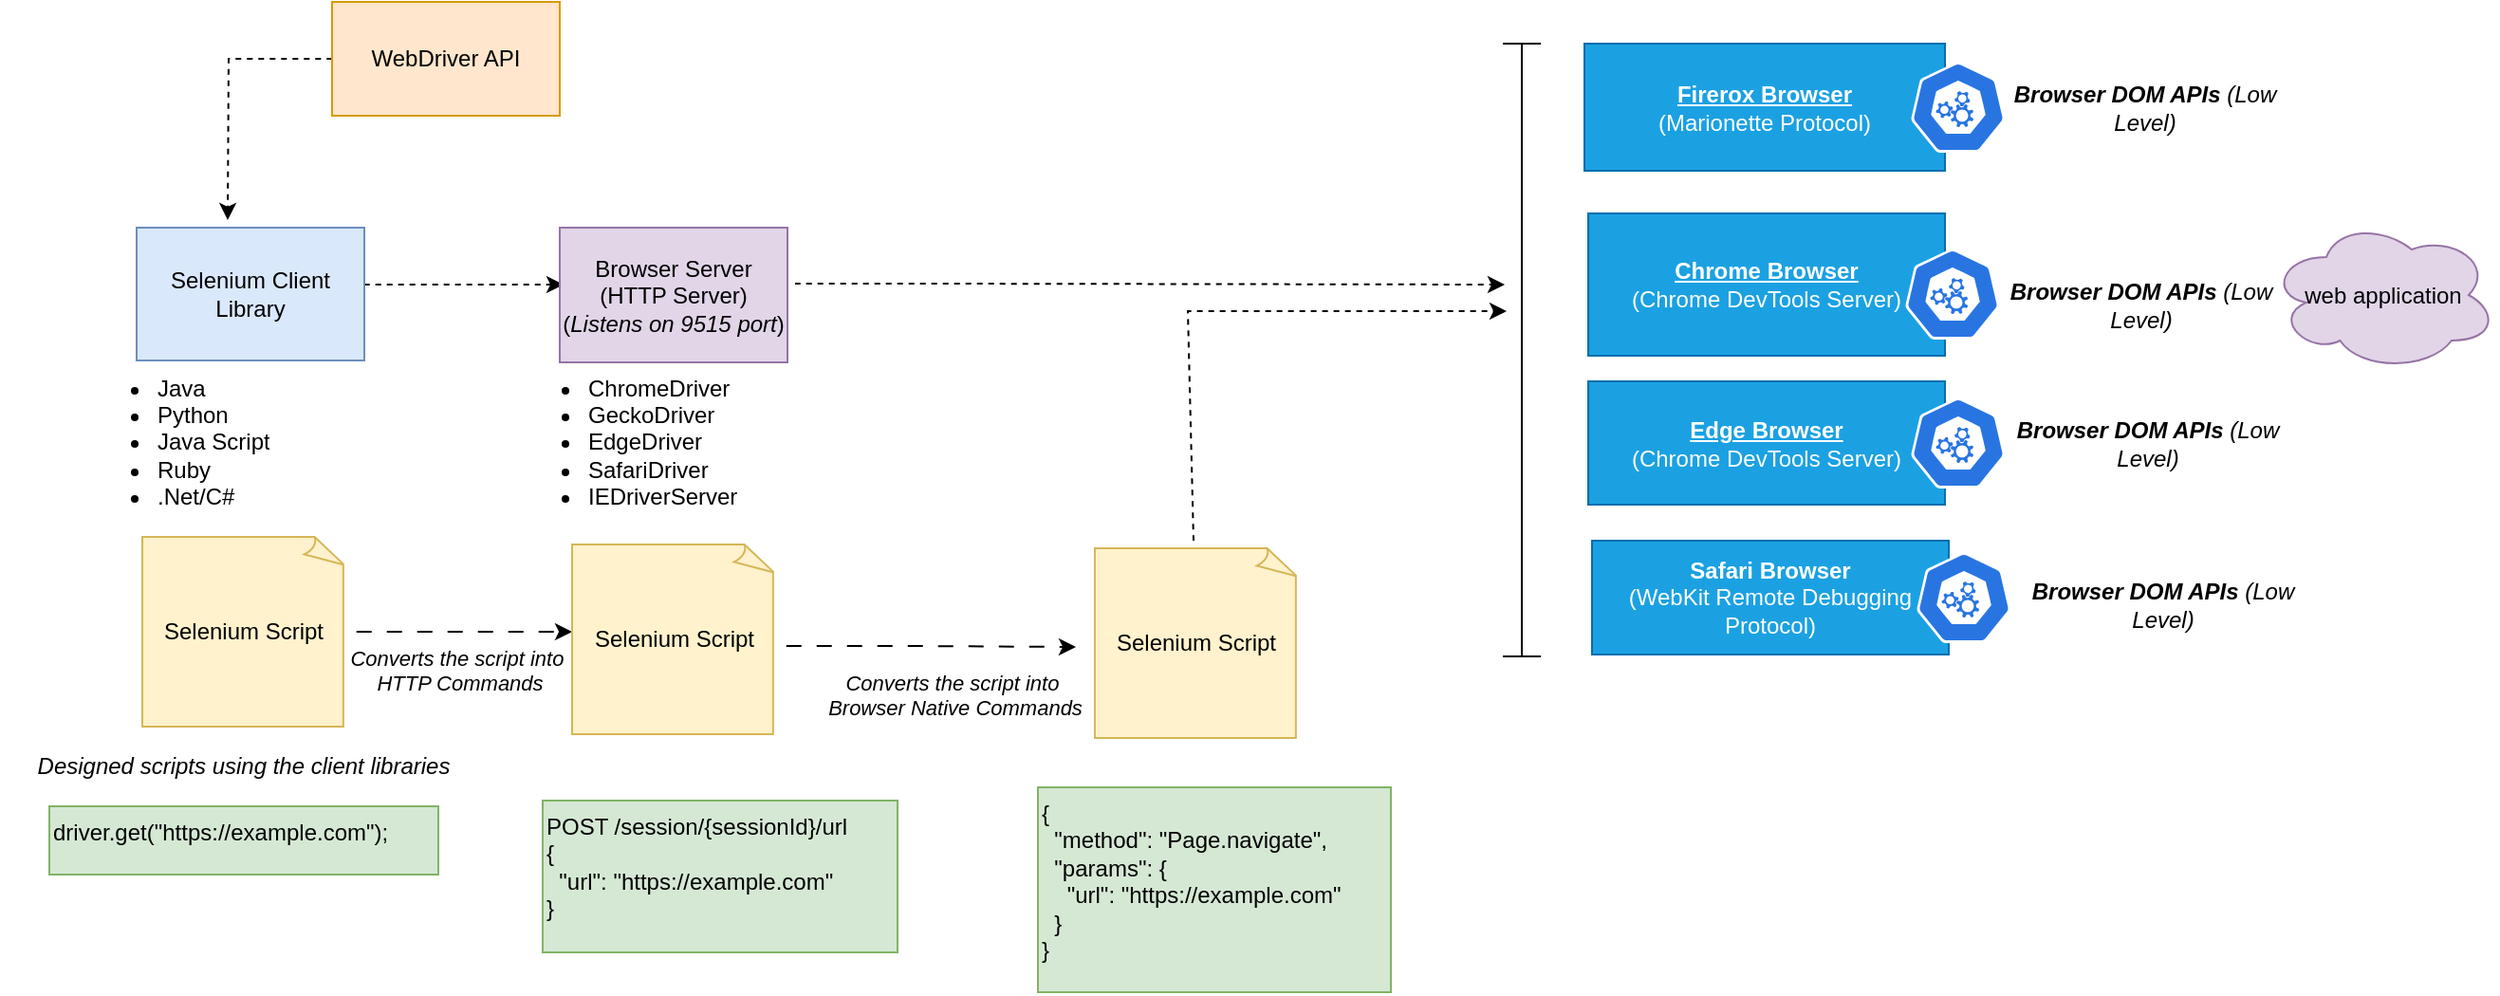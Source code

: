 <mxfile version="26.2.15" pages="4">
  <diagram id="WBweFGNQKUQeWtfyckFX" name="Architecture">
    <mxGraphModel dx="1973" dy="689" grid="0" gridSize="10" guides="1" tooltips="1" connect="1" arrows="1" fold="1" page="1" pageScale="1" pageWidth="850" pageHeight="1100" background="none" math="0" shadow="0">
      <root>
        <mxCell id="0" />
        <mxCell id="1" parent="0" />
        <mxCell id="GkXE19n-aq0wxK2fDRrD-16" value="" style="edgeStyle=orthogonalEdgeStyle;rounded=0;orthogonalLoop=1;jettySize=auto;html=1;dashed=1;flowAnimation=1;" edge="1" parent="1" source="2">
          <mxGeometry relative="1" as="geometry">
            <mxPoint x="284" y="252" as="targetPoint" />
            <Array as="points">
              <mxPoint x="264" y="252" />
            </Array>
          </mxGeometry>
        </mxCell>
        <mxCell id="2" value="Selenium Client Library" style="rounded=0;whiteSpace=wrap;html=1;fillColor=#dae8fc;strokeColor=#6c8ebf;" parent="1" vertex="1">
          <mxGeometry x="59" y="222" width="120" height="70" as="geometry" />
        </mxCell>
        <mxCell id="GkXE19n-aq0wxK2fDRrD-2" value="Browser Server&lt;div&gt;(HTTP Server)&lt;/div&gt;&lt;div&gt;(&lt;i&gt;Listens on 9515 port&lt;/i&gt;)&lt;/div&gt;" style="rounded=0;whiteSpace=wrap;html=1;fillColor=#e1d5e7;strokeColor=#9673a6;" vertex="1" parent="1">
          <mxGeometry x="282" y="222" width="120" height="71" as="geometry" />
        </mxCell>
        <mxCell id="GkXE19n-aq0wxK2fDRrD-10" style="edgeStyle=orthogonalEdgeStyle;rounded=0;orthogonalLoop=1;jettySize=auto;html=1;dashed=1;flowAnimation=1;" edge="1" parent="1" source="GkXE19n-aq0wxK2fDRrD-3">
          <mxGeometry relative="1" as="geometry">
            <mxPoint x="107" y="218" as="targetPoint" />
          </mxGeometry>
        </mxCell>
        <mxCell id="GkXE19n-aq0wxK2fDRrD-3" value="WebDriver API" style="rounded=0;whiteSpace=wrap;html=1;fillColor=#ffe6cc;strokeColor=#d79b00;" vertex="1" parent="1">
          <mxGeometry x="162" y="103" width="120" height="60" as="geometry" />
        </mxCell>
        <mxCell id="GkXE19n-aq0wxK2fDRrD-4" value="&lt;ul&gt;&lt;li&gt;Java&lt;/li&gt;&lt;li&gt;Python&lt;/li&gt;&lt;li&gt;Java Script&lt;/li&gt;&lt;li&gt;Ruby&lt;/li&gt;&lt;li&gt;.Net/C#&lt;/li&gt;&lt;/ul&gt;" style="text;strokeColor=none;fillColor=none;html=1;whiteSpace=wrap;verticalAlign=middle;overflow=hidden;" vertex="1" parent="1">
          <mxGeometry x="28" y="271" width="174" height="127" as="geometry" />
        </mxCell>
        <mxCell id="GkXE19n-aq0wxK2fDRrD-13" value="&lt;ul&gt;&lt;li&gt;&lt;span style=&quot;background-color: transparent; color: light-dark(rgb(0, 0, 0), rgb(255, 255, 255));&quot;&gt;ChromeDriver&amp;nbsp;&lt;/span&gt;&lt;/li&gt;&lt;li&gt;GeckoDriver&lt;/li&gt;&lt;li&gt;&lt;span style=&quot;background-color: transparent; color: light-dark(rgb(0, 0, 0), rgb(255, 255, 255));&quot;&gt;EdgeDriver&lt;/span&gt;&lt;/li&gt;&lt;li&gt;&lt;span style=&quot;background-color: transparent; color: light-dark(rgb(0, 0, 0), rgb(255, 255, 255));&quot;&gt;SafariDriver&lt;/span&gt;&lt;/li&gt;&lt;li&gt;&lt;span style=&quot;background-color: transparent; color: light-dark(rgb(0, 0, 0), rgb(255, 255, 255));&quot;&gt;IEDriverServer&lt;/span&gt;&lt;/li&gt;&lt;/ul&gt;" style="text;strokeColor=none;fillColor=none;html=1;whiteSpace=wrap;verticalAlign=middle;overflow=hidden;" vertex="1" parent="1">
          <mxGeometry x="255" y="271" width="174" height="127" as="geometry" />
        </mxCell>
        <mxCell id="GkXE19n-aq0wxK2fDRrD-22" value="" style="edgeStyle=orthogonalEdgeStyle;rounded=0;orthogonalLoop=1;jettySize=auto;html=1;flowAnimation=1;" edge="1" parent="1" source="GkXE19n-aq0wxK2fDRrD-19" target="GkXE19n-aq0wxK2fDRrD-21">
          <mxGeometry relative="1" as="geometry">
            <Array as="points">
              <mxPoint x="241" y="435" />
              <mxPoint x="241" y="435" />
            </Array>
          </mxGeometry>
        </mxCell>
        <mxCell id="GkXE19n-aq0wxK2fDRrD-24" value="Converts the script into&amp;nbsp;&lt;div&gt;HTTP Commands&lt;/div&gt;&lt;div&gt;&lt;br&gt;&lt;/div&gt;" style="edgeLabel;html=1;align=center;verticalAlign=middle;resizable=0;points=[];fontStyle=2" vertex="1" connectable="0" parent="GkXE19n-aq0wxK2fDRrD-22">
          <mxGeometry x="0.054" relative="1" as="geometry">
            <mxPoint x="-3" y="27" as="offset" />
          </mxGeometry>
        </mxCell>
        <mxCell id="GkXE19n-aq0wxK2fDRrD-19" value="Selenium Script" style="whiteSpace=wrap;html=1;shape=mxgraph.basic.document;fillColor=#fff2cc;strokeColor=#d6b656;" vertex="1" parent="1">
          <mxGeometry x="62" y="385" width="107" height="100" as="geometry" />
        </mxCell>
        <mxCell id="GkXE19n-aq0wxK2fDRrD-20" value="Designed scripts using the client libraries" style="text;html=1;align=center;verticalAlign=middle;whiteSpace=wrap;rounded=0;fontStyle=2" vertex="1" parent="1">
          <mxGeometry x="-12.5" y="491" width="255" height="30" as="geometry" />
        </mxCell>
        <mxCell id="GkXE19n-aq0wxK2fDRrD-21" value="Selenium Script" style="whiteSpace=wrap;html=1;shape=mxgraph.basic.document;fillColor=#fff2cc;strokeColor=#d6b656;" vertex="1" parent="1">
          <mxGeometry x="288.5" y="389" width="107" height="100" as="geometry" />
        </mxCell>
        <UserObject label="driver.get(&quot;https://example.com&quot;);" link="driver.get(&quot;https://example.com&quot;);" id="GkXE19n-aq0wxK2fDRrD-25">
          <mxCell style="text;whiteSpace=wrap;fillColor=#d5e8d4;strokeColor=#82b366;" vertex="1" parent="1">
            <mxGeometry x="13" y="526.997" width="205" height="36" as="geometry" />
          </mxCell>
        </UserObject>
        <UserObject label="POST /session/{sessionId}/url&#xa;{&#xa;  &quot;url&quot;: &quot;https://example.com&quot;&#xa;}" link="POST /session/{sessionId}/url&#xa;{&#xa;  &quot;url&quot;: &quot;https://example.com&quot;&#xa;}" id="GkXE19n-aq0wxK2fDRrD-26">
          <mxCell style="text;whiteSpace=wrap;fillColor=#d5e8d4;strokeColor=#82b366;" vertex="1" parent="1">
            <mxGeometry x="273" y="523.997" width="187" height="80" as="geometry" />
          </mxCell>
        </UserObject>
        <mxCell id="GkXE19n-aq0wxK2fDRrD-27" value="&lt;b&gt;&lt;u&gt;Firerox Browser&lt;/u&gt;&lt;/b&gt;&lt;div&gt;(Marionette Protocol)&lt;/div&gt;" style="rounded=0;whiteSpace=wrap;html=1;fillColor=#1ba1e2;strokeColor=#006EAF;fontColor=#ffffff;" vertex="1" parent="1">
          <mxGeometry x="822" y="125" width="190" height="67" as="geometry" />
        </mxCell>
        <mxCell id="GkXE19n-aq0wxK2fDRrD-28" value="&lt;b&gt;&lt;u&gt;Chrome Browser&lt;/u&gt;&lt;/b&gt;&lt;div&gt;(Chrome DevTools Server)&lt;/div&gt;" style="rounded=0;whiteSpace=wrap;html=1;fillColor=#1ba1e2;strokeColor=#006EAF;fontColor=#ffffff;" vertex="1" parent="1">
          <mxGeometry x="824" y="214.5" width="188" height="75" as="geometry" />
        </mxCell>
        <mxCell id="GkXE19n-aq0wxK2fDRrD-29" value="&lt;b&gt;&lt;u&gt;Edge Browser&lt;/u&gt;&lt;/b&gt;&lt;div&gt;&lt;span style=&quot;background-color: transparent; color: light-dark(rgb(255, 255, 255), rgb(18, 18, 18));&quot;&gt;(Chrome DevTools Server)&lt;/span&gt;&lt;/div&gt;" style="rounded=0;whiteSpace=wrap;html=1;fillColor=#1ba1e2;strokeColor=#006EAF;fontColor=#ffffff;" vertex="1" parent="1">
          <mxGeometry x="824" y="303" width="188" height="65" as="geometry" />
        </mxCell>
        <mxCell id="GkXE19n-aq0wxK2fDRrD-30" value="&lt;b&gt;Safari Browser&lt;/b&gt;&lt;div&gt;(WebKit Remote Debugging Protocol)&lt;b&gt;&lt;/b&gt;&lt;/div&gt;" style="rounded=0;whiteSpace=wrap;html=1;fillColor=#1ba1e2;strokeColor=#006EAF;fontColor=#ffffff;" vertex="1" parent="1">
          <mxGeometry x="826" y="387" width="188" height="60" as="geometry" />
        </mxCell>
        <mxCell id="GkXE19n-aq0wxK2fDRrD-32" value="Selenium Script" style="whiteSpace=wrap;html=1;shape=mxgraph.basic.document;fillColor=#fff2cc;strokeColor=#d6b656;" vertex="1" parent="1">
          <mxGeometry x="564" y="391" width="107" height="100" as="geometry" />
        </mxCell>
        <mxCell id="GkXE19n-aq0wxK2fDRrD-35" value="" style="edgeStyle=orthogonalEdgeStyle;rounded=0;orthogonalLoop=1;jettySize=auto;html=1;flowAnimation=1;" edge="1" parent="1">
          <mxGeometry relative="1" as="geometry">
            <mxPoint x="395.5" y="442.5" as="sourcePoint" />
            <mxPoint x="554" y="443" as="targetPoint" />
            <Array as="points">
              <mxPoint x="467.5" y="442.5" />
              <mxPoint x="467.5" y="442.5" />
            </Array>
          </mxGeometry>
        </mxCell>
        <mxCell id="GkXE19n-aq0wxK2fDRrD-36" value="Converts the script into&amp;nbsp;&lt;div&gt;Browser Native Commands&lt;/div&gt;&lt;div&gt;&lt;br&gt;&lt;/div&gt;" style="edgeLabel;html=1;align=center;verticalAlign=middle;resizable=0;points=[];fontStyle=2" vertex="1" connectable="0" parent="GkXE19n-aq0wxK2fDRrD-35">
          <mxGeometry x="0.054" relative="1" as="geometry">
            <mxPoint x="11" y="32" as="offset" />
          </mxGeometry>
        </mxCell>
        <UserObject label="{&#xa;  &quot;method&quot;: &quot;Page.navigate&quot;,&#xa;  &quot;params&quot;: {&#xa;    &quot;url&quot;: &quot;https://example.com&quot;&#xa;  }&#xa;}" link="{&#xa;  &quot;method&quot;: &quot;Page.navigate&quot;,&#xa;  &quot;params&quot;: {&#xa;    &quot;url&quot;: &quot;https://example.com&quot;&#xa;  }&#xa;}" id="GkXE19n-aq0wxK2fDRrD-38">
          <mxCell style="text;whiteSpace=wrap;fillColor=#d5e8d4;strokeColor=#82b366;" vertex="1" parent="1">
            <mxGeometry x="533.997" y="517.003" width="186" height="108" as="geometry" />
          </mxCell>
        </UserObject>
        <mxCell id="GkXE19n-aq0wxK2fDRrD-40" value="" style="endArrow=classic;html=1;rounded=0;dashed=1;flowAnimation=1;" edge="1" parent="1">
          <mxGeometry width="50" height="50" relative="1" as="geometry">
            <mxPoint x="406" y="251.5" as="sourcePoint" />
            <mxPoint x="780" y="252" as="targetPoint" />
            <Array as="points">
              <mxPoint x="476" y="251.5" />
            </Array>
          </mxGeometry>
        </mxCell>
        <mxCell id="GkXE19n-aq0wxK2fDRrD-41" value="" style="endArrow=classic;html=1;rounded=0;dashed=1;flowAnimation=1;" edge="1" parent="1">
          <mxGeometry width="50" height="50" relative="1" as="geometry">
            <mxPoint x="616" y="387" as="sourcePoint" />
            <mxPoint x="781" y="266" as="targetPoint" />
            <Array as="points">
              <mxPoint x="613" y="266" />
            </Array>
          </mxGeometry>
        </mxCell>
        <mxCell id="zaAtNCAkJqnbsfX8qOx8-2" value="web application" style="ellipse;shape=cloud;whiteSpace=wrap;html=1;fillColor=#e1d5e7;strokeColor=#9673a6;" vertex="1" parent="1">
          <mxGeometry x="1183" y="217.5" width="120" height="80" as="geometry" />
        </mxCell>
        <mxCell id="zaAtNCAkJqnbsfX8qOx8-4" value="" style="shape=crossbar;whiteSpace=wrap;html=1;rounded=1;direction=south;" vertex="1" parent="1">
          <mxGeometry x="779" y="125" width="20" height="323" as="geometry" />
        </mxCell>
        <mxCell id="zaAtNCAkJqnbsfX8qOx8-6" value="" style="aspect=fixed;sketch=0;html=1;dashed=0;whitespace=wrap;verticalLabelPosition=bottom;verticalAlign=top;fillColor=#2875E2;strokeColor=#ffffff;points=[[0.005,0.63,0],[0.1,0.2,0],[0.9,0.2,0],[0.5,0,0],[0.995,0.63,0],[0.72,0.99,0],[0.5,1,0],[0.28,0.99,0]];shape=mxgraph.kubernetes.icon2;prIcon=api" vertex="1" parent="1">
          <mxGeometry x="991" y="233" width="50" height="48" as="geometry" />
        </mxCell>
        <mxCell id="zaAtNCAkJqnbsfX8qOx8-7" value="" style="aspect=fixed;sketch=0;html=1;dashed=0;whitespace=wrap;verticalLabelPosition=bottom;verticalAlign=top;fillColor=#2875E2;strokeColor=#ffffff;points=[[0.005,0.63,0],[0.1,0.2,0],[0.9,0.2,0],[0.5,0,0],[0.995,0.63,0],[0.72,0.99,0],[0.5,1,0],[0.28,0.99,0]];shape=mxgraph.kubernetes.icon2;prIcon=api" vertex="1" parent="1">
          <mxGeometry x="994" y="134.5" width="50" height="48" as="geometry" />
        </mxCell>
        <mxCell id="zaAtNCAkJqnbsfX8qOx8-8" value="" style="aspect=fixed;sketch=0;html=1;dashed=0;whitespace=wrap;verticalLabelPosition=bottom;verticalAlign=top;fillColor=#2875E2;strokeColor=#ffffff;points=[[0.005,0.63,0],[0.1,0.2,0],[0.9,0.2,0],[0.5,0,0],[0.995,0.63,0],[0.72,0.99,0],[0.5,1,0],[0.28,0.99,0]];shape=mxgraph.kubernetes.icon2;prIcon=api" vertex="1" parent="1">
          <mxGeometry x="994" y="311.5" width="50" height="48" as="geometry" />
        </mxCell>
        <mxCell id="zaAtNCAkJqnbsfX8qOx8-9" value="" style="aspect=fixed;sketch=0;html=1;dashed=0;whitespace=wrap;verticalLabelPosition=bottom;verticalAlign=top;fillColor=#2875E2;strokeColor=#ffffff;points=[[0.005,0.63,0],[0.1,0.2,0],[0.9,0.2,0],[0.5,0,0],[0.995,0.63,0],[0.72,0.99,0],[0.5,1,0],[0.28,0.99,0]];shape=mxgraph.kubernetes.icon2;prIcon=api" vertex="1" parent="1">
          <mxGeometry x="997" y="393" width="50" height="48" as="geometry" />
        </mxCell>
        <mxCell id="zaAtNCAkJqnbsfX8qOx8-10" value="Browser DOM APIs &lt;span style=&quot;font-weight: normal;&quot;&gt;(Low Level)&lt;/span&gt;" style="text;html=1;align=center;verticalAlign=middle;whiteSpace=wrap;rounded=0;fontStyle=3" vertex="1" parent="1">
          <mxGeometry x="1047" y="143.5" width="141" height="30" as="geometry" />
        </mxCell>
        <mxCell id="zaAtNCAkJqnbsfX8qOx8-11" value="Browser DOM APIs&amp;nbsp;&lt;span style=&quot;font-weight: normal;&quot;&gt;(Low Level)&lt;/span&gt;" style="text;html=1;align=center;verticalAlign=middle;whiteSpace=wrap;rounded=0;fontStyle=3" vertex="1" parent="1">
          <mxGeometry x="1040" y="248" width="151" height="30" as="geometry" />
        </mxCell>
        <mxCell id="zaAtNCAkJqnbsfX8qOx8-12" value="Browser DOM APIs&amp;nbsp;&lt;span style=&quot;font-weight: normal;&quot;&gt;(Low Level)&lt;/span&gt;" style="text;html=1;align=center;verticalAlign=middle;whiteSpace=wrap;rounded=0;fontStyle=3" vertex="1" parent="1">
          <mxGeometry x="1047" y="320.5" width="144" height="30" as="geometry" />
        </mxCell>
        <mxCell id="zaAtNCAkJqnbsfX8qOx8-13" value="Browser DOM APIs&amp;nbsp;&lt;span style=&quot;font-weight: normal;&quot;&gt;(Low Level)&lt;/span&gt;" style="text;html=1;align=center;verticalAlign=middle;whiteSpace=wrap;rounded=0;fontStyle=3" vertex="1" parent="1">
          <mxGeometry x="1054" y="406" width="146" height="30" as="geometry" />
        </mxCell>
      </root>
    </mxGraphModel>
  </diagram>
  <diagram id="OYA-SJrq5ZP1GQd8NT-6" name="Session Handling">
    <mxGraphModel dx="786" dy="482" grid="0" gridSize="10" guides="1" tooltips="1" connect="1" arrows="1" fold="1" page="1" pageScale="1" pageWidth="850" pageHeight="1100" math="0" shadow="0">
      <root>
        <mxCell id="0" />
        <mxCell id="1" parent="0" />
        <mxCell id="TngaxpVupLJ24Yud-ZNx-1" value="" style="edgeStyle=orthogonalEdgeStyle;rounded=0;orthogonalLoop=1;jettySize=auto;html=1;dashed=1;flowAnimation=1;" edge="1" parent="1" source="TngaxpVupLJ24Yud-ZNx-2">
          <mxGeometry relative="1" as="geometry">
            <mxPoint x="284" y="252" as="targetPoint" />
            <Array as="points">
              <mxPoint x="264" y="252" />
            </Array>
          </mxGeometry>
        </mxCell>
        <mxCell id="TngaxpVupLJ24Yud-ZNx-35" value="Run the Script" style="edgeLabel;html=1;align=center;verticalAlign=middle;resizable=0;points=[];" vertex="1" connectable="0" parent="TngaxpVupLJ24Yud-ZNx-1">
          <mxGeometry x="-0.105" relative="1" as="geometry">
            <mxPoint x="1" y="-22" as="offset" />
          </mxGeometry>
        </mxCell>
        <mxCell id="TngaxpVupLJ24Yud-ZNx-2" value="Selenium Client Library" style="rounded=0;whiteSpace=wrap;html=1;fillColor=#dae8fc;strokeColor=#6c8ebf;" vertex="1" parent="1">
          <mxGeometry x="59" y="222" width="120" height="70" as="geometry" />
        </mxCell>
        <mxCell id="TngaxpVupLJ24Yud-ZNx-3" value="Browser Server&lt;div&gt;(HTTP Server)&lt;/div&gt;&lt;div&gt;&lt;br&gt;&lt;/div&gt;" style="rounded=0;whiteSpace=wrap;html=1;fillColor=#e1d5e7;strokeColor=#9673a6;" vertex="1" parent="1">
          <mxGeometry x="315" y="218.5" width="120" height="71" as="geometry" />
        </mxCell>
        <mxCell id="TngaxpVupLJ24Yud-ZNx-4" style="edgeStyle=orthogonalEdgeStyle;rounded=0;orthogonalLoop=1;jettySize=auto;html=1;dashed=1;flowAnimation=1;" edge="1" parent="1" source="TngaxpVupLJ24Yud-ZNx-5">
          <mxGeometry relative="1" as="geometry">
            <mxPoint x="107" y="218" as="targetPoint" />
          </mxGeometry>
        </mxCell>
        <mxCell id="TngaxpVupLJ24Yud-ZNx-5" value="WebDriver API" style="rounded=0;whiteSpace=wrap;html=1;fillColor=#ffe6cc;strokeColor=#d79b00;" vertex="1" parent="1">
          <mxGeometry x="162" y="103" width="120" height="60" as="geometry" />
        </mxCell>
        <mxCell id="TngaxpVupLJ24Yud-ZNx-6" value="&lt;ul&gt;&lt;li&gt;Java&lt;/li&gt;&lt;li&gt;Python&lt;/li&gt;&lt;li&gt;Java Script&lt;/li&gt;&lt;li&gt;Ruby&lt;/li&gt;&lt;li&gt;.Net/C#&lt;/li&gt;&lt;/ul&gt;" style="text;strokeColor=none;fillColor=none;html=1;whiteSpace=wrap;verticalAlign=middle;overflow=hidden;" vertex="1" parent="1">
          <mxGeometry x="28" y="271" width="174" height="127" as="geometry" />
        </mxCell>
        <mxCell id="TngaxpVupLJ24Yud-ZNx-7" value="&lt;ul&gt;&lt;li&gt;&lt;span style=&quot;background-color: transparent; color: light-dark(rgb(0, 0, 0), rgb(255, 255, 255));&quot;&gt;ChromeDriver&amp;nbsp;&lt;/span&gt;&lt;/li&gt;&lt;li&gt;GeckoDriver&lt;/li&gt;&lt;li&gt;&lt;span style=&quot;background-color: transparent; color: light-dark(rgb(0, 0, 0), rgb(255, 255, 255));&quot;&gt;EdgeDriver&lt;/span&gt;&lt;/li&gt;&lt;li&gt;&lt;span style=&quot;background-color: transparent; color: light-dark(rgb(0, 0, 0), rgb(255, 255, 255));&quot;&gt;SafariDriver&lt;/span&gt;&lt;/li&gt;&lt;li&gt;&lt;span style=&quot;background-color: transparent; color: light-dark(rgb(0, 0, 0), rgb(255, 255, 255));&quot;&gt;IEDriverServer&lt;/span&gt;&lt;/li&gt;&lt;/ul&gt;" style="text;strokeColor=none;fillColor=none;html=1;whiteSpace=wrap;verticalAlign=middle;overflow=hidden;" vertex="1" parent="1">
          <mxGeometry x="291" y="305" width="174" height="127" as="geometry" />
        </mxCell>
        <mxCell id="TngaxpVupLJ24Yud-ZNx-15" value="&lt;b&gt;&lt;u&gt;Firerox Browser&lt;/u&gt;&lt;/b&gt;&lt;div&gt;(Marionette Protocol)&lt;/div&gt;" style="rounded=0;whiteSpace=wrap;html=1;fillColor=#1ba1e2;strokeColor=#006EAF;fontColor=#ffffff;" vertex="1" parent="1">
          <mxGeometry x="822" y="125" width="190" height="67" as="geometry" />
        </mxCell>
        <mxCell id="TngaxpVupLJ24Yud-ZNx-16" value="&lt;b&gt;&lt;u&gt;Chrome Browser&lt;/u&gt;&lt;/b&gt;&lt;div&gt;(Chrome DevTools Server)&lt;/div&gt;" style="rounded=0;whiteSpace=wrap;html=1;fillColor=#1ba1e2;strokeColor=#006EAF;fontColor=#ffffff;" vertex="1" parent="1">
          <mxGeometry x="824" y="214.5" width="188" height="75" as="geometry" />
        </mxCell>
        <mxCell id="TngaxpVupLJ24Yud-ZNx-17" value="&lt;b&gt;&lt;u&gt;Edge Browser&lt;/u&gt;&lt;/b&gt;&lt;div&gt;&lt;span style=&quot;background-color: transparent; color: light-dark(rgb(255, 255, 255), rgb(18, 18, 18));&quot;&gt;(Chrome DevTools Server)&lt;/span&gt;&lt;/div&gt;" style="rounded=0;whiteSpace=wrap;html=1;fillColor=#1ba1e2;strokeColor=#006EAF;fontColor=#ffffff;" vertex="1" parent="1">
          <mxGeometry x="824" y="303" width="188" height="65" as="geometry" />
        </mxCell>
        <mxCell id="TngaxpVupLJ24Yud-ZNx-18" value="&lt;b&gt;Safari Browser&lt;/b&gt;&lt;div&gt;(WebKit Remote Debugging Protocol)&lt;b&gt;&lt;/b&gt;&lt;/div&gt;" style="rounded=0;whiteSpace=wrap;html=1;fillColor=#1ba1e2;strokeColor=#006EAF;fontColor=#ffffff;" vertex="1" parent="1">
          <mxGeometry x="826" y="387" width="188" height="60" as="geometry" />
        </mxCell>
        <mxCell id="TngaxpVupLJ24Yud-ZNx-23" value="" style="endArrow=classic;html=1;rounded=0;dashed=1;flowAnimation=1;" edge="1" parent="1">
          <mxGeometry width="50" height="50" relative="1" as="geometry">
            <mxPoint x="406" y="251.5" as="sourcePoint" />
            <mxPoint x="780" y="252" as="targetPoint" />
            <Array as="points">
              <mxPoint x="476" y="251.5" />
            </Array>
          </mxGeometry>
        </mxCell>
        <mxCell id="TngaxpVupLJ24Yud-ZNx-25" value="web application" style="ellipse;shape=cloud;whiteSpace=wrap;html=1;fillColor=#e1d5e7;strokeColor=#9673a6;" vertex="1" parent="1">
          <mxGeometry x="1183" y="217.5" width="120" height="80" as="geometry" />
        </mxCell>
        <mxCell id="TngaxpVupLJ24Yud-ZNx-26" value="" style="shape=crossbar;whiteSpace=wrap;html=1;rounded=1;direction=south;" vertex="1" parent="1">
          <mxGeometry x="779" y="125" width="20" height="323" as="geometry" />
        </mxCell>
        <mxCell id="TngaxpVupLJ24Yud-ZNx-27" value="" style="aspect=fixed;sketch=0;html=1;dashed=0;whitespace=wrap;verticalLabelPosition=bottom;verticalAlign=top;fillColor=#2875E2;strokeColor=#ffffff;points=[[0.005,0.63,0],[0.1,0.2,0],[0.9,0.2,0],[0.5,0,0],[0.995,0.63,0],[0.72,0.99,0],[0.5,1,0],[0.28,0.99,0]];shape=mxgraph.kubernetes.icon2;prIcon=api" vertex="1" parent="1">
          <mxGeometry x="991" y="233" width="50" height="48" as="geometry" />
        </mxCell>
        <mxCell id="TngaxpVupLJ24Yud-ZNx-28" value="" style="aspect=fixed;sketch=0;html=1;dashed=0;whitespace=wrap;verticalLabelPosition=bottom;verticalAlign=top;fillColor=#2875E2;strokeColor=#ffffff;points=[[0.005,0.63,0],[0.1,0.2,0],[0.9,0.2,0],[0.5,0,0],[0.995,0.63,0],[0.72,0.99,0],[0.5,1,0],[0.28,0.99,0]];shape=mxgraph.kubernetes.icon2;prIcon=api" vertex="1" parent="1">
          <mxGeometry x="994" y="134.5" width="50" height="48" as="geometry" />
        </mxCell>
        <mxCell id="TngaxpVupLJ24Yud-ZNx-29" value="" style="aspect=fixed;sketch=0;html=1;dashed=0;whitespace=wrap;verticalLabelPosition=bottom;verticalAlign=top;fillColor=#2875E2;strokeColor=#ffffff;points=[[0.005,0.63,0],[0.1,0.2,0],[0.9,0.2,0],[0.5,0,0],[0.995,0.63,0],[0.72,0.99,0],[0.5,1,0],[0.28,0.99,0]];shape=mxgraph.kubernetes.icon2;prIcon=api" vertex="1" parent="1">
          <mxGeometry x="994" y="311.5" width="50" height="48" as="geometry" />
        </mxCell>
        <mxCell id="TngaxpVupLJ24Yud-ZNx-30" value="" style="aspect=fixed;sketch=0;html=1;dashed=0;whitespace=wrap;verticalLabelPosition=bottom;verticalAlign=top;fillColor=#2875E2;strokeColor=#ffffff;points=[[0.005,0.63,0],[0.1,0.2,0],[0.9,0.2,0],[0.5,0,0],[0.995,0.63,0],[0.72,0.99,0],[0.5,1,0],[0.28,0.99,0]];shape=mxgraph.kubernetes.icon2;prIcon=api" vertex="1" parent="1">
          <mxGeometry x="997" y="393" width="50" height="48" as="geometry" />
        </mxCell>
        <mxCell id="TngaxpVupLJ24Yud-ZNx-31" value="Browser DOM APIs &lt;span style=&quot;font-weight: normal;&quot;&gt;(Low Level)&lt;/span&gt;" style="text;html=1;align=center;verticalAlign=middle;whiteSpace=wrap;rounded=0;fontStyle=3" vertex="1" parent="1">
          <mxGeometry x="1047" y="143.5" width="141" height="30" as="geometry" />
        </mxCell>
        <mxCell id="TngaxpVupLJ24Yud-ZNx-32" value="Browser DOM APIs&amp;nbsp;&lt;span style=&quot;font-weight: normal;&quot;&gt;(Low Level)&lt;/span&gt;" style="text;html=1;align=center;verticalAlign=middle;whiteSpace=wrap;rounded=0;fontStyle=3" vertex="1" parent="1">
          <mxGeometry x="1040" y="248" width="151" height="30" as="geometry" />
        </mxCell>
        <mxCell id="TngaxpVupLJ24Yud-ZNx-33" value="Browser DOM APIs&amp;nbsp;&lt;span style=&quot;font-weight: normal;&quot;&gt;(Low Level)&lt;/span&gt;" style="text;html=1;align=center;verticalAlign=middle;whiteSpace=wrap;rounded=0;fontStyle=3" vertex="1" parent="1">
          <mxGeometry x="1047" y="320.5" width="144" height="30" as="geometry" />
        </mxCell>
        <mxCell id="TngaxpVupLJ24Yud-ZNx-34" value="Browser DOM APIs&amp;nbsp;&lt;span style=&quot;font-weight: normal;&quot;&gt;(Low Level)&lt;/span&gt;" style="text;html=1;align=center;verticalAlign=middle;whiteSpace=wrap;rounded=0;fontStyle=3" vertex="1" parent="1">
          <mxGeometry x="1054" y="406" width="146" height="30" as="geometry" />
        </mxCell>
        <mxCell id="TngaxpVupLJ24Yud-ZNx-36" value="Ask to open the session" style="edgeLabel;html=1;align=center;verticalAlign=middle;resizable=0;points=[];" vertex="1" connectable="0" parent="1">
          <mxGeometry x="263" y="233" as="geometry">
            <mxPoint x="-16" y="39" as="offset" />
          </mxGeometry>
        </mxCell>
        <UserObject label="&lt;h4 data-start=&quot;400&quot; data-end=&quot;498&quot; class=&quot;&quot;&gt;&lt;strong data-start=&quot;408&quot; data-end=&quot;473&quot;&gt;You write and run test code using the Selenium client library&lt;/strong&gt; (in Java, Python, etc.):&lt;/h4&gt;&#xa;&lt;pre class=&quot;overflow-visible!&quot; data-start=&quot;500&quot; data-end=&quot;551&quot;&gt;&lt;div class=&quot;contain-inline-size rounded-md border-[0.5px] border-token-border-medium relative bg-token-sidebar-surface-primary&quot;&gt;&lt;div class=&quot;flex items-center text-token-text-secondary px-4 py-2 text-xs font-sans justify-between h-9 bg-token-sidebar-surface-primary dark:bg-token-main-surface-secondary select-none rounded-t-[5px]&quot;&gt;java&lt;/div&gt;&lt;div class=&quot;sticky top-9&quot;&gt;&lt;div class=&quot;absolute end-0 bottom-0 flex h-9 items-center pe-2&quot;&gt;&lt;div class=&quot;bg-token-sidebar-surface-primary text-token-text-secondary dark:bg-token-main-surface-secondary flex items-center rounded-sm px-2 font-sans text-xs&quot;&gt;&lt;span class=&quot;&quot; data-state=&quot;closed&quot;&gt;&lt;button class=&quot;flex gap-1 items-center select-none px-4 py-1&quot; aria-label=&quot;Copy&quot;&gt;&lt;svg width=&quot;24&quot; height=&quot;24&quot; viewBox=&quot;0 0 24 24&quot; fill=&quot;none&quot; xmlns=&quot;http://www.w3.org/2000/svg&quot; class=&quot;icon-xs&quot;&gt;&lt;path fill-rule=&quot;evenodd&quot; clip-rule=&quot;evenodd&quot; d=&quot;M7 5C7 3.343 8.343 2 10 2H19C20.657 2 22 3.343 22 5V14C22 15.657 20.657 17 19 17H17V19C17 20.657 15.657 22 14 22H5C3.343 22 2 20.657 2 19V10C2 8.343 3.343 7 5 7H7V5ZM9 7H14C15.657 7 17 8.343 17 10V15H19C19.552 15 20 14.552 20 14V5C20 4.448 19.552 4 19 4H10C9.448 4 9 4.448 9 5V7ZM5 9C4.448 9 4 9.448 4 10V19C4 19.552 4.448 20 5 20H14C14.552 20 15 19.552 15 19V10C15 9.448 14.552 9 14 9H5Z&quot; fill=&quot;currentColor&quot;&gt;&lt;/path&gt;&lt;/svg&gt;Copy&lt;/button&gt;&lt;/span&gt;&lt;span class=&quot;&quot; data-state=&quot;closed&quot;&gt;&lt;button class=&quot;flex items-center gap-1 px-4 py-1 select-none&quot;&gt;&lt;svg width=&quot;24&quot; height=&quot;24&quot; viewBox=&quot;0 0 24 24&quot; fill=&quot;none&quot; xmlns=&quot;http://www.w3.org/2000/svg&quot; class=&quot;icon-xs&quot;&gt;&lt;path d=&quot;M2.5 5.5C4.3 5.2 5.2 4 5.5 2.5C5.8 4 6.7 5.2 8.5 5.5C6.7 5.8 5.8 7 5.5 8.5C5.2 7 4.3 5.8 2.5 5.5Z&quot; fill=&quot;currentColor&quot; stroke=&quot;currentColor&quot; stroke-linecap=&quot;round&quot; stroke-linejoin=&quot;round&quot;&gt;&lt;/path&gt;&lt;path d=&quot;M5.663 16.523L5.184 19.395C5.122 19.768 5.091 19.954 5.149 20.089C5.199 20.207 5.293 20.301 5.411 20.351C5.546 20.409 5.732 20.378 6.105 20.316L8.977 19.837C9.728 19.712 10.104 19.649 10.454 19.521C10.765 19.407 11.061 19.255 11.334 19.068C11.643 18.858 11.912 18.588 12.45 18.05L20 10.5C21.381 9.119 21.381 6.881 20 5.5C18.619 4.119 16.381 4.119 15 5.5L7.45 13.05C6.912 13.588 6.643 13.857 6.432 14.166C6.245 14.439 6.093 14.735 5.979 15.046C5.851 15.396 5.788 15.772 5.663 16.523Z&quot; stroke=&quot;currentColor&quot; stroke-width=&quot;2&quot; stroke-linecap=&quot;round&quot; stroke-linejoin=&quot;round&quot;&gt;&lt;/path&gt;&lt;path d=&quot;M14.5 7L18.5 11&quot; stroke=&quot;currentColor&quot; stroke-width=&quot;2&quot; stroke-linecap=&quot;round&quot; stroke-linejoin=&quot;round&quot;&gt;&lt;/path&gt;&lt;/svg&gt;Edit&lt;/button&gt;&lt;/span&gt;&lt;/div&gt;&lt;/div&gt;&lt;/div&gt;&lt;div class=&quot;overflow-y-auto p-4&quot; dir=&quot;ltr&quot;&gt;&lt;code class=&quot;whitespace-pre! language-java&quot;&gt;&lt;span&gt;&lt;span&gt;&lt;span class=&quot;hljs-type&quot;&gt;WebDriver&lt;/span&gt;&lt;/span&gt;&lt;span&gt; &lt;/span&gt;&lt;span&gt;&lt;span class=&quot;hljs-variable&quot;&gt;driver&lt;/span&gt;&lt;/span&gt;&lt;span&gt; &lt;/span&gt;&lt;span&gt;&lt;span class=&quot;hljs-operator&quot;&gt;=&lt;/span&gt;&lt;/span&gt;&lt;span&gt; &lt;/span&gt;&lt;span&gt;&lt;span class=&quot;hljs-keyword&quot;&gt;new&lt;/span&gt;&lt;/span&gt;&lt;span&gt; &lt;/span&gt;&lt;span&gt;&lt;span class=&quot;hljs-title class_&quot;&gt;FirefoxDriver&lt;/span&gt;&lt;/span&gt;&lt;span&gt;();&#xa;&lt;/span&gt;&lt;/span&gt;&lt;/code&gt;&lt;/div&gt;&lt;/div&gt;&lt;/pre&gt;&#xa;&lt;h4 data-start=&quot;553&quot; data-end=&quot;630&quot; class=&quot;&quot;&gt;2. &lt;strong data-start=&quot;561&quot; data-end=&quot;630&quot;&gt;What happens under the hood when &lt;code data-start=&quot;596&quot; data-end=&quot;617&quot;&gt;new FirefoxDriver()&lt;/code&gt; is called?&lt;/strong&gt;&lt;/h4&gt;&#xa;&lt;ul data-start=&quot;631&quot; data-end=&quot;886&quot;&gt;&#xa;&lt;li data-start=&quot;631&quot; data-end=&quot;786&quot; class=&quot;&quot;&gt;&#xa;&lt;p data-start=&quot;633&quot; data-end=&quot;786&quot; class=&quot;&quot;&gt;The &lt;strong data-start=&quot;637&quot; data-end=&quot;669&quot;&gt;Selenium Java client library&lt;/strong&gt; sends an &lt;strong data-start=&quot;679&quot; data-end=&quot;700&quot;&gt;HTTP POST request&lt;/strong&gt; to the &lt;strong data-start=&quot;708&quot; data-end=&quot;723&quot;&gt;GeckoDriver&lt;/strong&gt; server (FirefoxDriver) with a command to &lt;strong data-start=&quot;765&quot; data-end=&quot;785&quot;&gt;create a session&lt;/strong&gt;.&lt;/p&gt;&#xa;&lt;/li&gt;&#xa;&lt;li data-start=&quot;787&quot; data-end=&quot;886&quot; class=&quot;&quot;&gt;&#xa;&lt;p data-start=&quot;789&quot; data-end=&quot;886&quot; class=&quot;&quot;&gt;This HTTP request includes &lt;strong data-start=&quot;816&quot; data-end=&quot;840&quot;&gt;desired capabilities&lt;/strong&gt; (like browser name, version, platform, etc.).&lt;/p&gt;&#xa;&lt;/li&gt;&#xa;&lt;/ul&gt;&#xa;&lt;h4 data-start=&quot;888&quot; data-end=&quot;966&quot; class=&quot;&quot;&gt;3. &lt;strong data-start=&quot;896&quot; data-end=&quot;961&quot;&gt;GeckoDriver (or ChromeDriver, etc.) receives the HTTP request&lt;/strong&gt; and:&lt;/h4&gt;&#xa;&lt;ul data-start=&quot;967&quot; data-end=&quot;1145&quot;&gt;&#xa;&lt;li data-start=&quot;967&quot; data-end=&quot;1013&quot; class=&quot;&quot;&gt;&#xa;&lt;p data-start=&quot;969&quot; data-end=&quot;1013&quot; class=&quot;&quot;&gt;Launches the actual browser (e.g., Firefox).&lt;/p&gt;&#xa;&lt;/li&gt;&#xa;&lt;li data-start=&quot;1014&quot; data-end=&quot;1081&quot; class=&quot;&quot;&gt;&#xa;&lt;p data-start=&quot;1016&quot; data-end=&quot;1081&quot; class=&quot;&quot;&gt;Initializes a new &lt;strong data-start=&quot;1034&quot; data-end=&quot;1055&quot;&gt;WebDriver session&lt;/strong&gt; in that browser instance.&lt;/p&gt;&#xa;&lt;/li&gt;&#xa;&lt;li data-start=&quot;1082&quot; data-end=&quot;1145&quot; class=&quot;&quot;&gt;&#xa;&lt;p data-start=&quot;1084&quot; data-end=&quot;1145&quot; class=&quot;&quot;&gt;Returns a &lt;strong data-start=&quot;1094&quot; data-end=&quot;1108&quot;&gt;session ID&lt;/strong&gt; and session info back to the client.&lt;/p&gt;&#xa;&lt;/li&gt;&#xa;&lt;/ul&gt;&#xa;&lt;h4 data-start=&quot;1147&quot; data-end=&quot;1317&quot; class=&quot;&quot;&gt;4. The &lt;strong data-start=&quot;1159&quot; data-end=&quot;1178&quot;&gt;Selenium client&lt;/strong&gt; stores the session ID and uses it for all future HTTP requests (like &lt;code data-start=&quot;1248&quot; data-end=&quot;1258&quot;&gt;navigate&lt;/code&gt;, &lt;code data-start=&quot;1260&quot; data-end=&quot;1267&quot;&gt;click&lt;/code&gt;, etc.) to control that specific browser instance.&lt;/h4&gt;" link="&lt;h4 data-start=&quot;400&quot; data-end=&quot;498&quot; class=&quot;&quot;&gt;&lt;strong data-start=&quot;408&quot; data-end=&quot;473&quot;&gt;You write and run test code using the Selenium client library&lt;/strong&gt; (in Java, Python, etc.):&lt;/h4&gt;&#xa;&lt;pre class=&quot;overflow-visible!&quot; data-start=&quot;500&quot; data-end=&quot;551&quot;&gt;&lt;div class=&quot;contain-inline-size rounded-md border-[0.5px] border-token-border-medium relative bg-token-sidebar-surface-primary&quot;&gt;&lt;div class=&quot;flex items-center text-token-text-secondary px-4 py-2 text-xs font-sans justify-between h-9 bg-token-sidebar-surface-primary dark:bg-token-main-surface-secondary select-none rounded-t-[5px]&quot;&gt;java&lt;/div&gt;&lt;div class=&quot;sticky top-9&quot;&gt;&lt;div class=&quot;absolute end-0 bottom-0 flex h-9 items-center pe-2&quot;&gt;&lt;div class=&quot;bg-token-sidebar-surface-primary text-token-text-secondary dark:bg-token-main-surface-secondary flex items-center rounded-sm px-2 font-sans text-xs&quot;&gt;&lt;span class=&quot;&quot; data-state=&quot;closed&quot;&gt;&lt;button class=&quot;flex gap-1 items-center select-none px-4 py-1&quot; aria-label=&quot;Copy&quot;&gt;&lt;svg width=&quot;24&quot; height=&quot;24&quot; viewBox=&quot;0 0 24 24&quot; fill=&quot;none&quot; xmlns=&quot;http://www.w3.org/2000/svg&quot; class=&quot;icon-xs&quot;&gt;&lt;path fill-rule=&quot;evenodd&quot; clip-rule=&quot;evenodd&quot; d=&quot;M7 5C7 3.343 8.343 2 10 2H19C20.657 2 22 3.343 22 5V14C22 15.657 20.657 17 19 17H17V19C17 20.657 15.657 22 14 22H5C3.343 22 2 20.657 2 19V10C2 8.343 3.343 7 5 7H7V5ZM9 7H14C15.657 7 17 8.343 17 10V15H19C19.552 15 20 14.552 20 14V5C20 4.448 19.552 4 19 4H10C9.448 4 9 4.448 9 5V7ZM5 9C4.448 9 4 9.448 4 10V19C4 19.552 4.448 20 5 20H14C14.552 20 15 19.552 15 19V10C15 9.448 14.552 9 14 9H5Z&quot; fill=&quot;currentColor&quot;&gt;&lt;/path&gt;&lt;/svg&gt;Copy&lt;/button&gt;&lt;/span&gt;&lt;span class=&quot;&quot; data-state=&quot;closed&quot;&gt;&lt;button class=&quot;flex items-center gap-1 px-4 py-1 select-none&quot;&gt;&lt;svg width=&quot;24&quot; height=&quot;24&quot; viewBox=&quot;0 0 24 24&quot; fill=&quot;none&quot; xmlns=&quot;http://www.w3.org/2000/svg&quot; class=&quot;icon-xs&quot;&gt;&lt;path d=&quot;M2.5 5.5C4.3 5.2 5.2 4 5.5 2.5C5.8 4 6.7 5.2 8.5 5.5C6.7 5.8 5.8 7 5.5 8.5C5.2 7 4.3 5.8 2.5 5.5Z&quot; fill=&quot;currentColor&quot; stroke=&quot;currentColor&quot; stroke-linecap=&quot;round&quot; stroke-linejoin=&quot;round&quot;&gt;&lt;/path&gt;&lt;path d=&quot;M5.663 16.523L5.184 19.395C5.122 19.768 5.091 19.954 5.149 20.089C5.199 20.207 5.293 20.301 5.411 20.351C5.546 20.409 5.732 20.378 6.105 20.316L8.977 19.837C9.728 19.712 10.104 19.649 10.454 19.521C10.765 19.407 11.061 19.255 11.334 19.068C11.643 18.858 11.912 18.588 12.45 18.05L20 10.5C21.381 9.119 21.381 6.881 20 5.5C18.619 4.119 16.381 4.119 15 5.5L7.45 13.05C6.912 13.588 6.643 13.857 6.432 14.166C6.245 14.439 6.093 14.735 5.979 15.046C5.851 15.396 5.788 15.772 5.663 16.523Z&quot; stroke=&quot;currentColor&quot; stroke-width=&quot;2&quot; stroke-linecap=&quot;round&quot; stroke-linejoin=&quot;round&quot;&gt;&lt;/path&gt;&lt;path d=&quot;M14.5 7L18.5 11&quot; stroke=&quot;currentColor&quot; stroke-width=&quot;2&quot; stroke-linecap=&quot;round&quot; stroke-linejoin=&quot;round&quot;&gt;&lt;/path&gt;&lt;/svg&gt;Edit&lt;/button&gt;&lt;/span&gt;&lt;/div&gt;&lt;/div&gt;&lt;/div&gt;&lt;div class=&quot;overflow-y-auto p-4&quot; dir=&quot;ltr&quot;&gt;&lt;code class=&quot;whitespace-pre! language-java&quot;&gt;&lt;span&gt;&lt;span&gt;&lt;span class=&quot;hljs-type&quot;&gt;WebDriver&lt;/span&gt;&lt;/span&gt;&lt;span&gt; &lt;/span&gt;&lt;span&gt;&lt;span class=&quot;hljs-variable&quot;&gt;driver&lt;/span&gt;&lt;/span&gt;&lt;span&gt; &lt;/span&gt;&lt;span&gt;&lt;span class=&quot;hljs-operator&quot;&gt;=&lt;/span&gt;&lt;/span&gt;&lt;span&gt; &lt;/span&gt;&lt;span&gt;&lt;span class=&quot;hljs-keyword&quot;&gt;new&lt;/span&gt;&lt;/span&gt;&lt;span&gt; &lt;/span&gt;&lt;span&gt;&lt;span class=&quot;hljs-title class_&quot;&gt;FirefoxDriver&lt;/span&gt;&lt;/span&gt;&lt;span&gt;();&#xa;&lt;/span&gt;&lt;/span&gt;&lt;/code&gt;&lt;/div&gt;&lt;/div&gt;&lt;/pre&gt;&#xa;&lt;h4 data-start=&quot;553&quot; data-end=&quot;630&quot; class=&quot;&quot;&gt;2. &lt;strong data-start=&quot;561&quot; data-end=&quot;630&quot;&gt;What happens under the hood when &lt;code data-start=&quot;596&quot; data-end=&quot;617&quot;&gt;new FirefoxDriver()&lt;/code&gt; is called?&lt;/strong&gt;&lt;/h4&gt;&#xa;&lt;ul data-start=&quot;631&quot; data-end=&quot;886&quot;&gt;&#xa;&lt;li data-start=&quot;631&quot; data-end=&quot;786&quot; class=&quot;&quot;&gt;&#xa;&lt;p data-start=&quot;633&quot; data-end=&quot;786&quot; class=&quot;&quot;&gt;The &lt;strong data-start=&quot;637&quot; data-end=&quot;669&quot;&gt;Selenium Java client library&lt;/strong&gt; sends an &lt;strong data-start=&quot;679&quot; data-end=&quot;700&quot;&gt;HTTP POST request&lt;/strong&gt; to the &lt;strong data-start=&quot;708&quot; data-end=&quot;723&quot;&gt;GeckoDriver&lt;/strong&gt; server (FirefoxDriver) with a command to &lt;strong data-start=&quot;765&quot; data-end=&quot;785&quot;&gt;create a session&lt;/strong&gt;.&lt;/p&gt;&#xa;&lt;/li&gt;&#xa;&lt;li data-start=&quot;787&quot; data-end=&quot;886&quot; class=&quot;&quot;&gt;&#xa;&lt;p data-start=&quot;789&quot; data-end=&quot;886&quot; class=&quot;&quot;&gt;This HTTP request includes &lt;strong data-start=&quot;816&quot; data-end=&quot;840&quot;&gt;desired capabilities&lt;/strong&gt; (like browser name, version, platform, etc.).&lt;/p&gt;&#xa;&lt;/li&gt;&#xa;&lt;/ul&gt;&#xa;&lt;h4 data-start=&quot;888&quot; data-end=&quot;966&quot; class=&quot;&quot;&gt;3. &lt;strong data-start=&quot;896&quot; data-end=&quot;961&quot;&gt;GeckoDriver (or ChromeDriver, etc.) receives the HTTP request&lt;/strong&gt; and:&lt;/h4&gt;&#xa;&lt;ul data-start=&quot;967&quot; data-end=&quot;1145&quot;&gt;&#xa;&lt;li data-start=&quot;967&quot; data-end=&quot;1013&quot; class=&quot;&quot;&gt;&#xa;&lt;p data-start=&quot;969&quot; data-end=&quot;1013&quot; class=&quot;&quot;&gt;Launches the actual browser (e.g., Firefox).&lt;/p&gt;&#xa;&lt;/li&gt;&#xa;&lt;li data-start=&quot;1014&quot; data-end=&quot;1081&quot; class=&quot;&quot;&gt;&#xa;&lt;p data-start=&quot;1016&quot; data-end=&quot;1081&quot; class=&quot;&quot;&gt;Initializes a new &lt;strong data-start=&quot;1034&quot; data-end=&quot;1055&quot;&gt;WebDriver session&lt;/strong&gt; in that browser instance.&lt;/p&gt;&#xa;&lt;/li&gt;&#xa;&lt;li data-start=&quot;1082&quot; data-end=&quot;1145&quot; class=&quot;&quot;&gt;&#xa;&lt;p data-start=&quot;1084&quot; data-end=&quot;1145&quot; class=&quot;&quot;&gt;Returns a &lt;strong data-start=&quot;1094&quot; data-end=&quot;1108&quot;&gt;session ID&lt;/strong&gt; and session info back to the client.&lt;/p&gt;&#xa;&lt;/li&gt;&#xa;&lt;/ul&gt;&#xa;&lt;h4 data-start=&quot;1147&quot; data-end=&quot;1317&quot; class=&quot;&quot;&gt;4. The &lt;strong data-start=&quot;1159&quot; data-end=&quot;1178&quot;&gt;Selenium client&lt;/strong&gt; stores the session ID and uses it for all future HTTP requests (like &lt;code data-start=&quot;1248&quot; data-end=&quot;1258&quot;&gt;navigate&lt;/code&gt;, &lt;code data-start=&quot;1260&quot; data-end=&quot;1267&quot;&gt;click&lt;/code&gt;, etc.) to control that specific browser instance.&lt;/h4&gt;" id="TngaxpVupLJ24Yud-ZNx-37">
          <mxCell style="text;whiteSpace=wrap;html=1;" vertex="1" parent="1">
            <mxGeometry x="339.667" y="643" width="550" height="907" as="geometry" />
          </mxCell>
        </UserObject>
      </root>
    </mxGraphModel>
  </diagram>
  <diagram id="P5-P-G1MqibAopg0s8ao" name="Tech Stack">
    <mxGraphModel dx="1011" dy="501" grid="1" gridSize="10" guides="1" tooltips="1" connect="1" arrows="1" fold="1" page="1" pageScale="1" pageWidth="850" pageHeight="1100" math="0" shadow="0">
      <root>
        <mxCell id="0" />
        <mxCell id="1" parent="0" />
      </root>
    </mxGraphModel>
  </diagram>
  <diagram id="-EAKlHdqJ9oSLXXh2_2c" name="Distributed Testing">
    <mxGraphModel dx="1011" dy="501" grid="1" gridSize="10" guides="1" tooltips="1" connect="1" arrows="1" fold="1" page="1" pageScale="1" pageWidth="850" pageHeight="1100" math="0" shadow="0">
      <root>
        <mxCell id="0" />
        <mxCell id="1" parent="0" />
      </root>
    </mxGraphModel>
  </diagram>
</mxfile>
